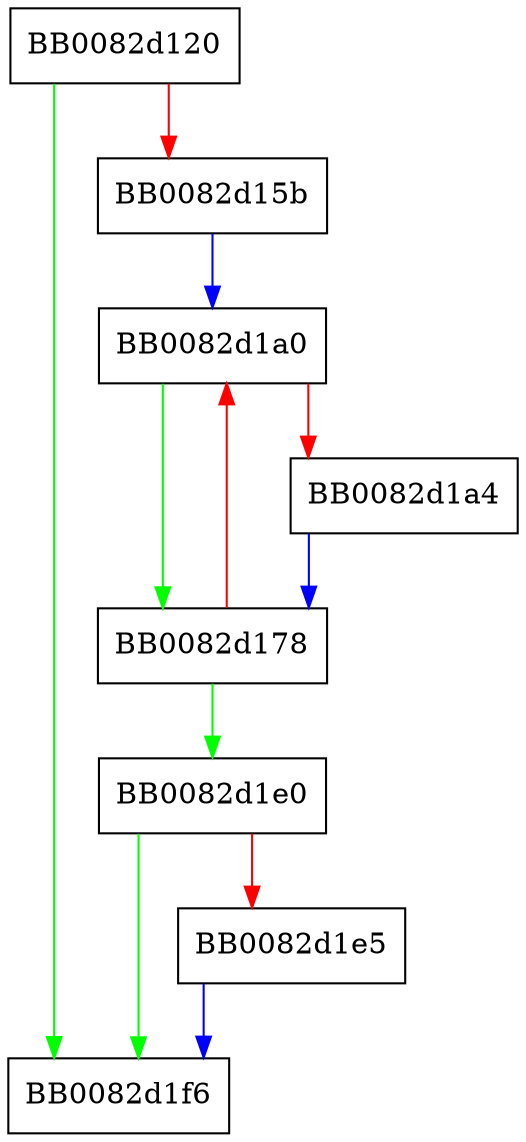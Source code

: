 digraph RC2_ofb64_encrypt {
  node [shape="box"];
  graph [splines=ortho];
  BB0082d120 -> BB0082d1f6 [color="green"];
  BB0082d120 -> BB0082d15b [color="red"];
  BB0082d15b -> BB0082d1a0 [color="blue"];
  BB0082d178 -> BB0082d1e0 [color="green"];
  BB0082d178 -> BB0082d1a0 [color="red"];
  BB0082d1a0 -> BB0082d178 [color="green"];
  BB0082d1a0 -> BB0082d1a4 [color="red"];
  BB0082d1a4 -> BB0082d178 [color="blue"];
  BB0082d1e0 -> BB0082d1f6 [color="green"];
  BB0082d1e0 -> BB0082d1e5 [color="red"];
  BB0082d1e5 -> BB0082d1f6 [color="blue"];
}